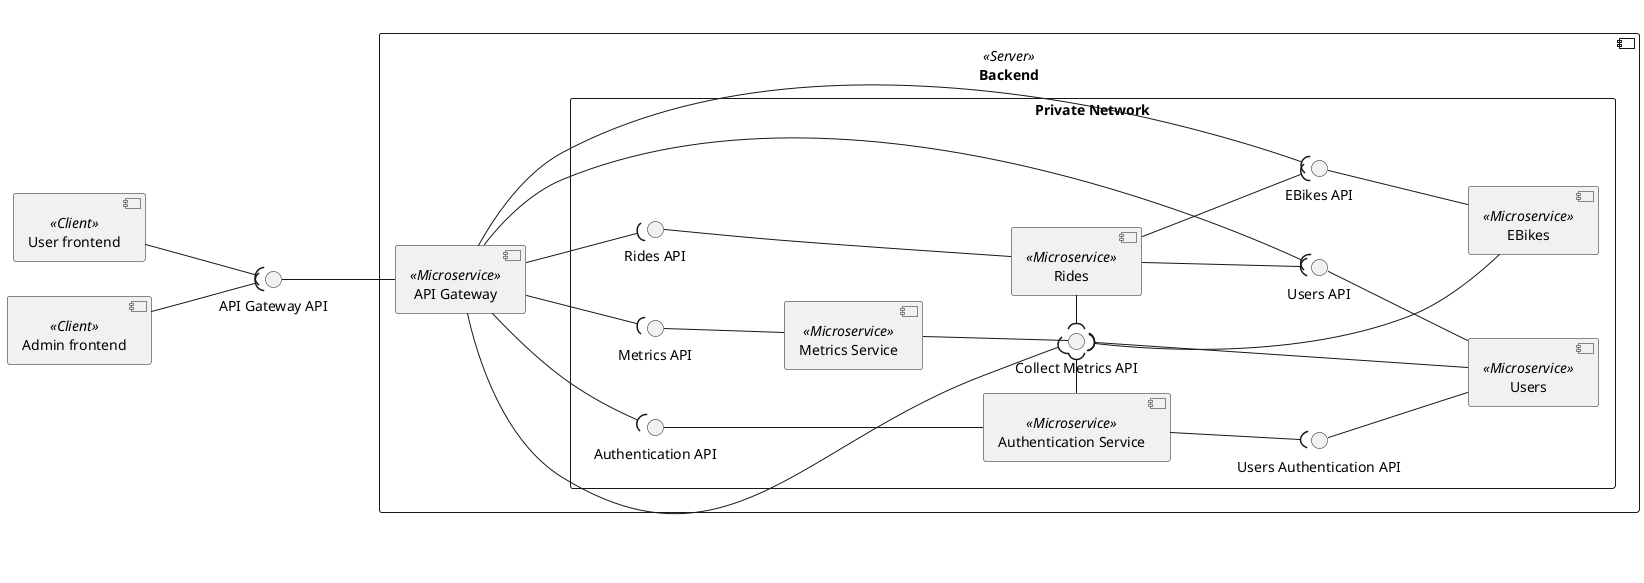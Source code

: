 @startuml components

left to right direction

component "User frontend" as UserFE <<Client>>
component "Admin frontend" as AdminFE <<Client>>

component Backend <<Server>> {
    component "API Gateway" <<Microservice>> as APIGateway

    rectangle "Private Network" {
        component "Metrics Service" <<Microservice>> as MetricsService
        interface "Metrics API" as MetricsAPI
        interface "Collect Metrics API" as CollectMetricsAPI

        component "EBikes" <<Microservice>> as EBikes
        interface "EBikes API" as EBikesAPI
        
        component "Users" <<Microservice>> as Users
        interface "Users API" as UsersAPI

        component "Rides" <<Microservice>> as Rides
        interface "Rides API" as RidesAPI

        component "Authentication Service" <<Microservice>> as AuthService
        interface "Authentication API" as AuthAPI
        interface "Users Authentication API" as UserAuthAPI

        APIGateway --( MetricsAPI
        APIGateway --( CollectMetricsAPI
        MetricsService -u-() MetricsAPI

        MetricsService --() CollectMetricsAPI

        APIGateway --( EBikesAPI
        EBikes -u-() EBikesAPI
        EBikes -u-( CollectMetricsAPI

        APIGateway --( UsersAPI
        Users -u-() UsersAPI
        Users -u-() UserAuthAPI
        Users -u-( CollectMetricsAPI

        APIGateway --( RidesAPI
        Rides --u-() RidesAPI
        Rides --( UsersAPI
        Rides --( EBikesAPI
        Rides -l-( CollectMetricsAPI

        APIGateway --( AuthAPI
        AuthService --u-() AuthAPI
        AuthService --( UserAuthAPI
        AuthService -r-( CollectMetricsAPI
    }
}

APIGateway -u-() "API Gateway API"
UserFE --( "API Gateway API"
AdminFE --( "API Gateway API"

@enduml